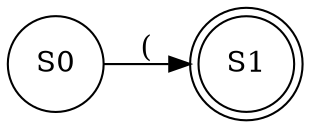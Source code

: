 digraph finite_state_machine {
	rankdir=LR;
node [shape = doublecircle]; S1;
node [shape = circle];
S0->S1 [label = "("]; 
}